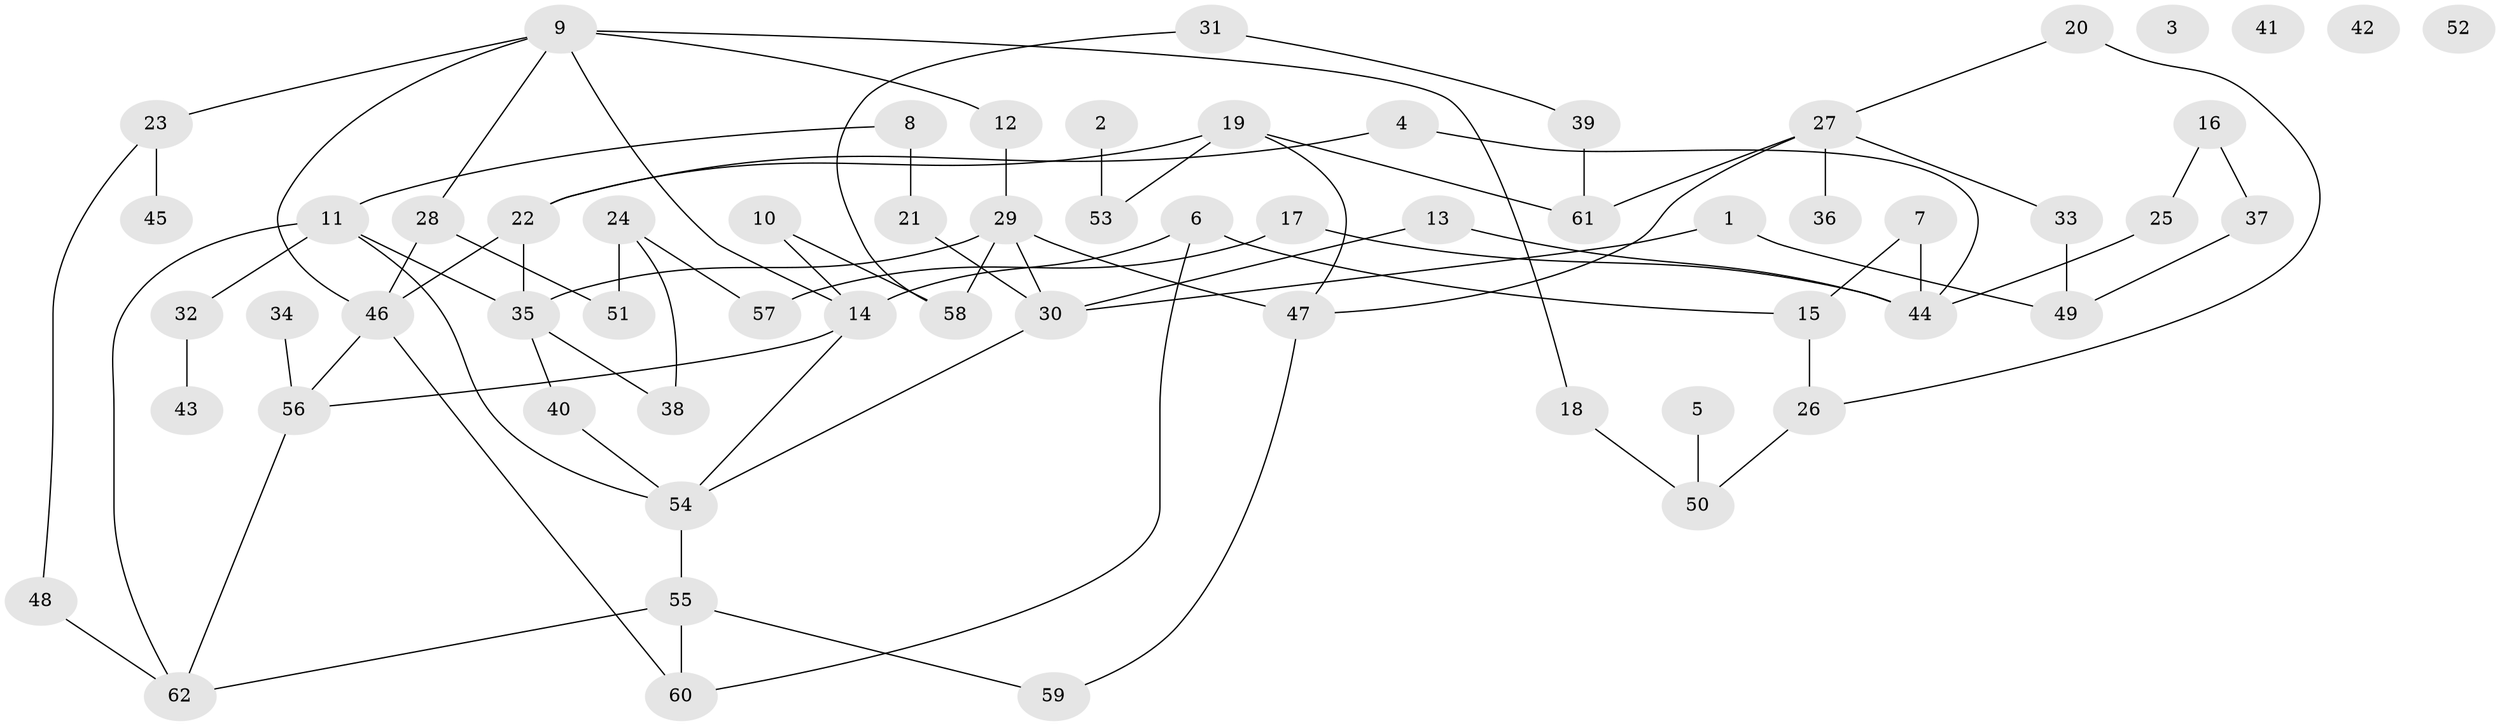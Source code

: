 // Generated by graph-tools (version 1.1) at 2025/49/03/09/25 03:49:11]
// undirected, 62 vertices, 82 edges
graph export_dot {
graph [start="1"]
  node [color=gray90,style=filled];
  1;
  2;
  3;
  4;
  5;
  6;
  7;
  8;
  9;
  10;
  11;
  12;
  13;
  14;
  15;
  16;
  17;
  18;
  19;
  20;
  21;
  22;
  23;
  24;
  25;
  26;
  27;
  28;
  29;
  30;
  31;
  32;
  33;
  34;
  35;
  36;
  37;
  38;
  39;
  40;
  41;
  42;
  43;
  44;
  45;
  46;
  47;
  48;
  49;
  50;
  51;
  52;
  53;
  54;
  55;
  56;
  57;
  58;
  59;
  60;
  61;
  62;
  1 -- 30;
  1 -- 49;
  2 -- 53;
  4 -- 22;
  4 -- 44;
  5 -- 50;
  6 -- 14;
  6 -- 15;
  6 -- 60;
  7 -- 15;
  7 -- 44;
  8 -- 11;
  8 -- 21;
  9 -- 12;
  9 -- 14;
  9 -- 18;
  9 -- 23;
  9 -- 28;
  9 -- 46;
  10 -- 14;
  10 -- 58;
  11 -- 32;
  11 -- 35;
  11 -- 54;
  11 -- 62;
  12 -- 29;
  13 -- 30;
  13 -- 44;
  14 -- 54;
  14 -- 56;
  15 -- 26;
  16 -- 25;
  16 -- 37;
  17 -- 44;
  17 -- 57;
  18 -- 50;
  19 -- 22;
  19 -- 47;
  19 -- 53;
  19 -- 61;
  20 -- 26;
  20 -- 27;
  21 -- 30;
  22 -- 35;
  22 -- 46;
  23 -- 45;
  23 -- 48;
  24 -- 38;
  24 -- 51;
  24 -- 57;
  25 -- 44;
  26 -- 50;
  27 -- 33;
  27 -- 36;
  27 -- 47;
  27 -- 61;
  28 -- 46;
  28 -- 51;
  29 -- 30;
  29 -- 35;
  29 -- 47;
  29 -- 58;
  30 -- 54;
  31 -- 39;
  31 -- 58;
  32 -- 43;
  33 -- 49;
  34 -- 56;
  35 -- 38;
  35 -- 40;
  37 -- 49;
  39 -- 61;
  40 -- 54;
  46 -- 56;
  46 -- 60;
  47 -- 59;
  48 -- 62;
  54 -- 55;
  55 -- 59;
  55 -- 60;
  55 -- 62;
  56 -- 62;
}
